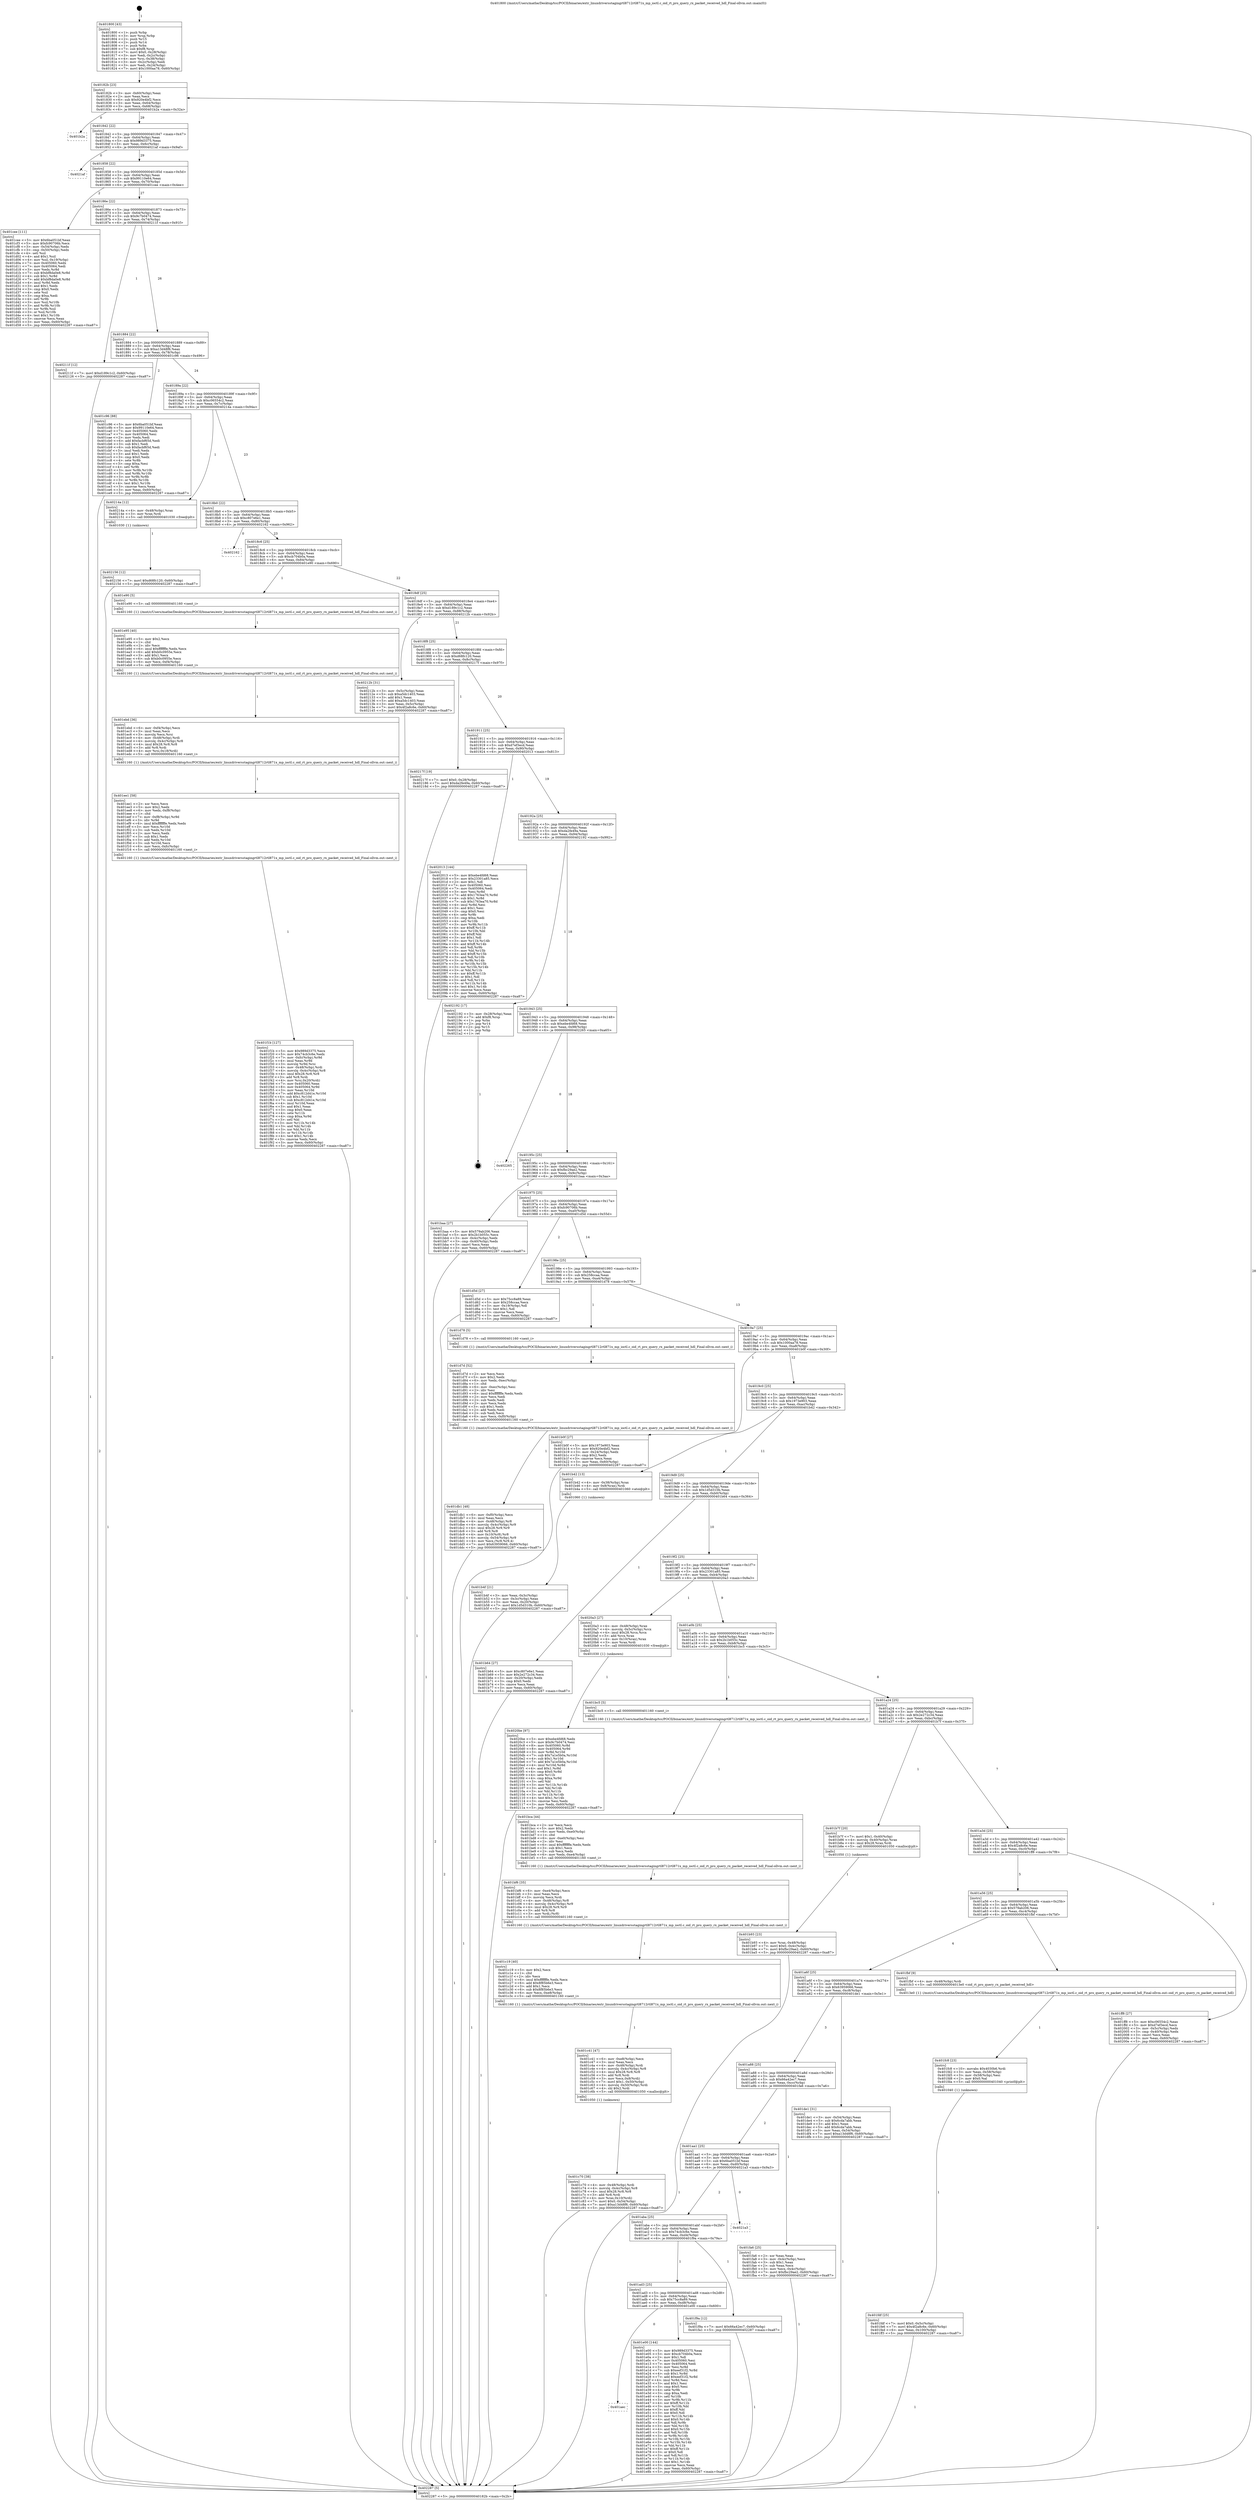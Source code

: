 digraph "0x401800" {
  label = "0x401800 (/mnt/c/Users/mathe/Desktop/tcc/POCII/binaries/extr_linuxdriversstagingrtl8712rtl871x_mp_ioctl.c_oid_rt_pro_query_rx_packet_received_hdl_Final-ollvm.out::main(0))"
  labelloc = "t"
  node[shape=record]

  Entry [label="",width=0.3,height=0.3,shape=circle,fillcolor=black,style=filled]
  "0x40182b" [label="{
     0x40182b [23]\l
     | [instrs]\l
     &nbsp;&nbsp;0x40182b \<+3\>: mov -0x60(%rbp),%eax\l
     &nbsp;&nbsp;0x40182e \<+2\>: mov %eax,%ecx\l
     &nbsp;&nbsp;0x401830 \<+6\>: sub $0x920e4bf2,%ecx\l
     &nbsp;&nbsp;0x401836 \<+3\>: mov %eax,-0x64(%rbp)\l
     &nbsp;&nbsp;0x401839 \<+3\>: mov %ecx,-0x68(%rbp)\l
     &nbsp;&nbsp;0x40183c \<+6\>: je 0000000000401b2a \<main+0x32a\>\l
  }"]
  "0x401b2a" [label="{
     0x401b2a\l
  }", style=dashed]
  "0x401842" [label="{
     0x401842 [22]\l
     | [instrs]\l
     &nbsp;&nbsp;0x401842 \<+5\>: jmp 0000000000401847 \<main+0x47\>\l
     &nbsp;&nbsp;0x401847 \<+3\>: mov -0x64(%rbp),%eax\l
     &nbsp;&nbsp;0x40184a \<+5\>: sub $0x989d3375,%eax\l
     &nbsp;&nbsp;0x40184f \<+3\>: mov %eax,-0x6c(%rbp)\l
     &nbsp;&nbsp;0x401852 \<+6\>: je 00000000004021af \<main+0x9af\>\l
  }"]
  Exit [label="",width=0.3,height=0.3,shape=circle,fillcolor=black,style=filled,peripheries=2]
  "0x4021af" [label="{
     0x4021af\l
  }", style=dashed]
  "0x401858" [label="{
     0x401858 [22]\l
     | [instrs]\l
     &nbsp;&nbsp;0x401858 \<+5\>: jmp 000000000040185d \<main+0x5d\>\l
     &nbsp;&nbsp;0x40185d \<+3\>: mov -0x64(%rbp),%eax\l
     &nbsp;&nbsp;0x401860 \<+5\>: sub $0x99110e64,%eax\l
     &nbsp;&nbsp;0x401865 \<+3\>: mov %eax,-0x70(%rbp)\l
     &nbsp;&nbsp;0x401868 \<+6\>: je 0000000000401cee \<main+0x4ee\>\l
  }"]
  "0x402156" [label="{
     0x402156 [12]\l
     | [instrs]\l
     &nbsp;&nbsp;0x402156 \<+7\>: movl $0xd68fc120,-0x60(%rbp)\l
     &nbsp;&nbsp;0x40215d \<+5\>: jmp 0000000000402287 \<main+0xa87\>\l
  }"]
  "0x401cee" [label="{
     0x401cee [111]\l
     | [instrs]\l
     &nbsp;&nbsp;0x401cee \<+5\>: mov $0x6ba051bf,%eax\l
     &nbsp;&nbsp;0x401cf3 \<+5\>: mov $0xfc90706b,%ecx\l
     &nbsp;&nbsp;0x401cf8 \<+3\>: mov -0x54(%rbp),%edx\l
     &nbsp;&nbsp;0x401cfb \<+3\>: cmp -0x50(%rbp),%edx\l
     &nbsp;&nbsp;0x401cfe \<+4\>: setl %sil\l
     &nbsp;&nbsp;0x401d02 \<+4\>: and $0x1,%sil\l
     &nbsp;&nbsp;0x401d06 \<+4\>: mov %sil,-0x19(%rbp)\l
     &nbsp;&nbsp;0x401d0a \<+7\>: mov 0x405060,%edx\l
     &nbsp;&nbsp;0x401d11 \<+7\>: mov 0x405064,%edi\l
     &nbsp;&nbsp;0x401d18 \<+3\>: mov %edx,%r8d\l
     &nbsp;&nbsp;0x401d1b \<+7\>: sub $0xbf8da0e8,%r8d\l
     &nbsp;&nbsp;0x401d22 \<+4\>: sub $0x1,%r8d\l
     &nbsp;&nbsp;0x401d26 \<+7\>: add $0xbf8da0e8,%r8d\l
     &nbsp;&nbsp;0x401d2d \<+4\>: imul %r8d,%edx\l
     &nbsp;&nbsp;0x401d31 \<+3\>: and $0x1,%edx\l
     &nbsp;&nbsp;0x401d34 \<+3\>: cmp $0x0,%edx\l
     &nbsp;&nbsp;0x401d37 \<+4\>: sete %sil\l
     &nbsp;&nbsp;0x401d3b \<+3\>: cmp $0xa,%edi\l
     &nbsp;&nbsp;0x401d3e \<+4\>: setl %r9b\l
     &nbsp;&nbsp;0x401d42 \<+3\>: mov %sil,%r10b\l
     &nbsp;&nbsp;0x401d45 \<+3\>: and %r9b,%r10b\l
     &nbsp;&nbsp;0x401d48 \<+3\>: xor %r9b,%sil\l
     &nbsp;&nbsp;0x401d4b \<+3\>: or %sil,%r10b\l
     &nbsp;&nbsp;0x401d4e \<+4\>: test $0x1,%r10b\l
     &nbsp;&nbsp;0x401d52 \<+3\>: cmovne %ecx,%eax\l
     &nbsp;&nbsp;0x401d55 \<+3\>: mov %eax,-0x60(%rbp)\l
     &nbsp;&nbsp;0x401d58 \<+5\>: jmp 0000000000402287 \<main+0xa87\>\l
  }"]
  "0x40186e" [label="{
     0x40186e [22]\l
     | [instrs]\l
     &nbsp;&nbsp;0x40186e \<+5\>: jmp 0000000000401873 \<main+0x73\>\l
     &nbsp;&nbsp;0x401873 \<+3\>: mov -0x64(%rbp),%eax\l
     &nbsp;&nbsp;0x401876 \<+5\>: sub $0x9c7b0474,%eax\l
     &nbsp;&nbsp;0x40187b \<+3\>: mov %eax,-0x74(%rbp)\l
     &nbsp;&nbsp;0x40187e \<+6\>: je 000000000040211f \<main+0x91f\>\l
  }"]
  "0x4020be" [label="{
     0x4020be [97]\l
     | [instrs]\l
     &nbsp;&nbsp;0x4020be \<+5\>: mov $0xebe4fd68,%edx\l
     &nbsp;&nbsp;0x4020c3 \<+5\>: mov $0x9c7b0474,%esi\l
     &nbsp;&nbsp;0x4020c8 \<+8\>: mov 0x405060,%r8d\l
     &nbsp;&nbsp;0x4020d0 \<+8\>: mov 0x405064,%r9d\l
     &nbsp;&nbsp;0x4020d8 \<+3\>: mov %r8d,%r10d\l
     &nbsp;&nbsp;0x4020db \<+7\>: sub $0x7a1e5b0a,%r10d\l
     &nbsp;&nbsp;0x4020e2 \<+4\>: sub $0x1,%r10d\l
     &nbsp;&nbsp;0x4020e6 \<+7\>: add $0x7a1e5b0a,%r10d\l
     &nbsp;&nbsp;0x4020ed \<+4\>: imul %r10d,%r8d\l
     &nbsp;&nbsp;0x4020f1 \<+4\>: and $0x1,%r8d\l
     &nbsp;&nbsp;0x4020f5 \<+4\>: cmp $0x0,%r8d\l
     &nbsp;&nbsp;0x4020f9 \<+4\>: sete %r11b\l
     &nbsp;&nbsp;0x4020fd \<+4\>: cmp $0xa,%r9d\l
     &nbsp;&nbsp;0x402101 \<+3\>: setl %bl\l
     &nbsp;&nbsp;0x402104 \<+3\>: mov %r11b,%r14b\l
     &nbsp;&nbsp;0x402107 \<+3\>: and %bl,%r14b\l
     &nbsp;&nbsp;0x40210a \<+3\>: xor %bl,%r11b\l
     &nbsp;&nbsp;0x40210d \<+3\>: or %r11b,%r14b\l
     &nbsp;&nbsp;0x402110 \<+4\>: test $0x1,%r14b\l
     &nbsp;&nbsp;0x402114 \<+3\>: cmovne %esi,%edx\l
     &nbsp;&nbsp;0x402117 \<+3\>: mov %edx,-0x60(%rbp)\l
     &nbsp;&nbsp;0x40211a \<+5\>: jmp 0000000000402287 \<main+0xa87\>\l
  }"]
  "0x40211f" [label="{
     0x40211f [12]\l
     | [instrs]\l
     &nbsp;&nbsp;0x40211f \<+7\>: movl $0xd189c1c2,-0x60(%rbp)\l
     &nbsp;&nbsp;0x402126 \<+5\>: jmp 0000000000402287 \<main+0xa87\>\l
  }"]
  "0x401884" [label="{
     0x401884 [22]\l
     | [instrs]\l
     &nbsp;&nbsp;0x401884 \<+5\>: jmp 0000000000401889 \<main+0x89\>\l
     &nbsp;&nbsp;0x401889 \<+3\>: mov -0x64(%rbp),%eax\l
     &nbsp;&nbsp;0x40188c \<+5\>: sub $0xa13d48f6,%eax\l
     &nbsp;&nbsp;0x401891 \<+3\>: mov %eax,-0x78(%rbp)\l
     &nbsp;&nbsp;0x401894 \<+6\>: je 0000000000401c96 \<main+0x496\>\l
  }"]
  "0x401fdf" [label="{
     0x401fdf [25]\l
     | [instrs]\l
     &nbsp;&nbsp;0x401fdf \<+7\>: movl $0x0,-0x5c(%rbp)\l
     &nbsp;&nbsp;0x401fe6 \<+7\>: movl $0x4f2a8c6e,-0x60(%rbp)\l
     &nbsp;&nbsp;0x401fed \<+6\>: mov %eax,-0x100(%rbp)\l
     &nbsp;&nbsp;0x401ff3 \<+5\>: jmp 0000000000402287 \<main+0xa87\>\l
  }"]
  "0x401c96" [label="{
     0x401c96 [88]\l
     | [instrs]\l
     &nbsp;&nbsp;0x401c96 \<+5\>: mov $0x6ba051bf,%eax\l
     &nbsp;&nbsp;0x401c9b \<+5\>: mov $0x99110e64,%ecx\l
     &nbsp;&nbsp;0x401ca0 \<+7\>: mov 0x405060,%edx\l
     &nbsp;&nbsp;0x401ca7 \<+7\>: mov 0x405064,%esi\l
     &nbsp;&nbsp;0x401cae \<+2\>: mov %edx,%edi\l
     &nbsp;&nbsp;0x401cb0 \<+6\>: add $0xfacbf65d,%edi\l
     &nbsp;&nbsp;0x401cb6 \<+3\>: sub $0x1,%edi\l
     &nbsp;&nbsp;0x401cb9 \<+6\>: sub $0xfacbf65d,%edi\l
     &nbsp;&nbsp;0x401cbf \<+3\>: imul %edi,%edx\l
     &nbsp;&nbsp;0x401cc2 \<+3\>: and $0x1,%edx\l
     &nbsp;&nbsp;0x401cc5 \<+3\>: cmp $0x0,%edx\l
     &nbsp;&nbsp;0x401cc8 \<+4\>: sete %r8b\l
     &nbsp;&nbsp;0x401ccc \<+3\>: cmp $0xa,%esi\l
     &nbsp;&nbsp;0x401ccf \<+4\>: setl %r9b\l
     &nbsp;&nbsp;0x401cd3 \<+3\>: mov %r8b,%r10b\l
     &nbsp;&nbsp;0x401cd6 \<+3\>: and %r9b,%r10b\l
     &nbsp;&nbsp;0x401cd9 \<+3\>: xor %r9b,%r8b\l
     &nbsp;&nbsp;0x401cdc \<+3\>: or %r8b,%r10b\l
     &nbsp;&nbsp;0x401cdf \<+4\>: test $0x1,%r10b\l
     &nbsp;&nbsp;0x401ce3 \<+3\>: cmovne %ecx,%eax\l
     &nbsp;&nbsp;0x401ce6 \<+3\>: mov %eax,-0x60(%rbp)\l
     &nbsp;&nbsp;0x401ce9 \<+5\>: jmp 0000000000402287 \<main+0xa87\>\l
  }"]
  "0x40189a" [label="{
     0x40189a [22]\l
     | [instrs]\l
     &nbsp;&nbsp;0x40189a \<+5\>: jmp 000000000040189f \<main+0x9f\>\l
     &nbsp;&nbsp;0x40189f \<+3\>: mov -0x64(%rbp),%eax\l
     &nbsp;&nbsp;0x4018a2 \<+5\>: sub $0xc06554c2,%eax\l
     &nbsp;&nbsp;0x4018a7 \<+3\>: mov %eax,-0x7c(%rbp)\l
     &nbsp;&nbsp;0x4018aa \<+6\>: je 000000000040214a \<main+0x94a\>\l
  }"]
  "0x401fc8" [label="{
     0x401fc8 [23]\l
     | [instrs]\l
     &nbsp;&nbsp;0x401fc8 \<+10\>: movabs $0x4030b6,%rdi\l
     &nbsp;&nbsp;0x401fd2 \<+3\>: mov %eax,-0x58(%rbp)\l
     &nbsp;&nbsp;0x401fd5 \<+3\>: mov -0x58(%rbp),%esi\l
     &nbsp;&nbsp;0x401fd8 \<+2\>: mov $0x0,%al\l
     &nbsp;&nbsp;0x401fda \<+5\>: call 0000000000401040 \<printf@plt\>\l
     | [calls]\l
     &nbsp;&nbsp;0x401040 \{1\} (unknown)\l
  }"]
  "0x40214a" [label="{
     0x40214a [12]\l
     | [instrs]\l
     &nbsp;&nbsp;0x40214a \<+4\>: mov -0x48(%rbp),%rax\l
     &nbsp;&nbsp;0x40214e \<+3\>: mov %rax,%rdi\l
     &nbsp;&nbsp;0x402151 \<+5\>: call 0000000000401030 \<free@plt\>\l
     | [calls]\l
     &nbsp;&nbsp;0x401030 \{1\} (unknown)\l
  }"]
  "0x4018b0" [label="{
     0x4018b0 [22]\l
     | [instrs]\l
     &nbsp;&nbsp;0x4018b0 \<+5\>: jmp 00000000004018b5 \<main+0xb5\>\l
     &nbsp;&nbsp;0x4018b5 \<+3\>: mov -0x64(%rbp),%eax\l
     &nbsp;&nbsp;0x4018b8 \<+5\>: sub $0xc807e6e1,%eax\l
     &nbsp;&nbsp;0x4018bd \<+3\>: mov %eax,-0x80(%rbp)\l
     &nbsp;&nbsp;0x4018c0 \<+6\>: je 0000000000402162 \<main+0x962\>\l
  }"]
  "0x401f1b" [label="{
     0x401f1b [127]\l
     | [instrs]\l
     &nbsp;&nbsp;0x401f1b \<+5\>: mov $0x989d3375,%ecx\l
     &nbsp;&nbsp;0x401f20 \<+5\>: mov $0x74cb3c6e,%edx\l
     &nbsp;&nbsp;0x401f25 \<+7\>: mov -0xfc(%rbp),%r9d\l
     &nbsp;&nbsp;0x401f2c \<+4\>: imul %eax,%r9d\l
     &nbsp;&nbsp;0x401f30 \<+3\>: movslq %r9d,%rsi\l
     &nbsp;&nbsp;0x401f33 \<+4\>: mov -0x48(%rbp),%rdi\l
     &nbsp;&nbsp;0x401f37 \<+4\>: movslq -0x4c(%rbp),%r8\l
     &nbsp;&nbsp;0x401f3b \<+4\>: imul $0x28,%r8,%r8\l
     &nbsp;&nbsp;0x401f3f \<+3\>: add %r8,%rdi\l
     &nbsp;&nbsp;0x401f42 \<+4\>: mov %rsi,0x20(%rdi)\l
     &nbsp;&nbsp;0x401f46 \<+7\>: mov 0x405060,%eax\l
     &nbsp;&nbsp;0x401f4d \<+8\>: mov 0x405064,%r9d\l
     &nbsp;&nbsp;0x401f55 \<+3\>: mov %eax,%r10d\l
     &nbsp;&nbsp;0x401f58 \<+7\>: add $0xc812d41e,%r10d\l
     &nbsp;&nbsp;0x401f5f \<+4\>: sub $0x1,%r10d\l
     &nbsp;&nbsp;0x401f63 \<+7\>: sub $0xc812d41e,%r10d\l
     &nbsp;&nbsp;0x401f6a \<+4\>: imul %r10d,%eax\l
     &nbsp;&nbsp;0x401f6e \<+3\>: and $0x1,%eax\l
     &nbsp;&nbsp;0x401f71 \<+3\>: cmp $0x0,%eax\l
     &nbsp;&nbsp;0x401f74 \<+4\>: sete %r11b\l
     &nbsp;&nbsp;0x401f78 \<+4\>: cmp $0xa,%r9d\l
     &nbsp;&nbsp;0x401f7c \<+3\>: setl %bl\l
     &nbsp;&nbsp;0x401f7f \<+3\>: mov %r11b,%r14b\l
     &nbsp;&nbsp;0x401f82 \<+3\>: and %bl,%r14b\l
     &nbsp;&nbsp;0x401f85 \<+3\>: xor %bl,%r11b\l
     &nbsp;&nbsp;0x401f88 \<+3\>: or %r11b,%r14b\l
     &nbsp;&nbsp;0x401f8b \<+4\>: test $0x1,%r14b\l
     &nbsp;&nbsp;0x401f8f \<+3\>: cmovne %edx,%ecx\l
     &nbsp;&nbsp;0x401f92 \<+3\>: mov %ecx,-0x60(%rbp)\l
     &nbsp;&nbsp;0x401f95 \<+5\>: jmp 0000000000402287 \<main+0xa87\>\l
  }"]
  "0x402162" [label="{
     0x402162\l
  }", style=dashed]
  "0x4018c6" [label="{
     0x4018c6 [25]\l
     | [instrs]\l
     &nbsp;&nbsp;0x4018c6 \<+5\>: jmp 00000000004018cb \<main+0xcb\>\l
     &nbsp;&nbsp;0x4018cb \<+3\>: mov -0x64(%rbp),%eax\l
     &nbsp;&nbsp;0x4018ce \<+5\>: sub $0xcb704b0a,%eax\l
     &nbsp;&nbsp;0x4018d3 \<+6\>: mov %eax,-0x84(%rbp)\l
     &nbsp;&nbsp;0x4018d9 \<+6\>: je 0000000000401e90 \<main+0x690\>\l
  }"]
  "0x401ee1" [label="{
     0x401ee1 [58]\l
     | [instrs]\l
     &nbsp;&nbsp;0x401ee1 \<+2\>: xor %ecx,%ecx\l
     &nbsp;&nbsp;0x401ee3 \<+5\>: mov $0x2,%edx\l
     &nbsp;&nbsp;0x401ee8 \<+6\>: mov %edx,-0xf8(%rbp)\l
     &nbsp;&nbsp;0x401eee \<+1\>: cltd\l
     &nbsp;&nbsp;0x401eef \<+7\>: mov -0xf8(%rbp),%r9d\l
     &nbsp;&nbsp;0x401ef6 \<+3\>: idiv %r9d\l
     &nbsp;&nbsp;0x401ef9 \<+6\>: imul $0xfffffffe,%edx,%edx\l
     &nbsp;&nbsp;0x401eff \<+3\>: mov %ecx,%r10d\l
     &nbsp;&nbsp;0x401f02 \<+3\>: sub %edx,%r10d\l
     &nbsp;&nbsp;0x401f05 \<+2\>: mov %ecx,%edx\l
     &nbsp;&nbsp;0x401f07 \<+3\>: sub $0x1,%edx\l
     &nbsp;&nbsp;0x401f0a \<+3\>: add %edx,%r10d\l
     &nbsp;&nbsp;0x401f0d \<+3\>: sub %r10d,%ecx\l
     &nbsp;&nbsp;0x401f10 \<+6\>: mov %ecx,-0xfc(%rbp)\l
     &nbsp;&nbsp;0x401f16 \<+5\>: call 0000000000401160 \<next_i\>\l
     | [calls]\l
     &nbsp;&nbsp;0x401160 \{1\} (/mnt/c/Users/mathe/Desktop/tcc/POCII/binaries/extr_linuxdriversstagingrtl8712rtl871x_mp_ioctl.c_oid_rt_pro_query_rx_packet_received_hdl_Final-ollvm.out::next_i)\l
  }"]
  "0x401e90" [label="{
     0x401e90 [5]\l
     | [instrs]\l
     &nbsp;&nbsp;0x401e90 \<+5\>: call 0000000000401160 \<next_i\>\l
     | [calls]\l
     &nbsp;&nbsp;0x401160 \{1\} (/mnt/c/Users/mathe/Desktop/tcc/POCII/binaries/extr_linuxdriversstagingrtl8712rtl871x_mp_ioctl.c_oid_rt_pro_query_rx_packet_received_hdl_Final-ollvm.out::next_i)\l
  }"]
  "0x4018df" [label="{
     0x4018df [25]\l
     | [instrs]\l
     &nbsp;&nbsp;0x4018df \<+5\>: jmp 00000000004018e4 \<main+0xe4\>\l
     &nbsp;&nbsp;0x4018e4 \<+3\>: mov -0x64(%rbp),%eax\l
     &nbsp;&nbsp;0x4018e7 \<+5\>: sub $0xd189c1c2,%eax\l
     &nbsp;&nbsp;0x4018ec \<+6\>: mov %eax,-0x88(%rbp)\l
     &nbsp;&nbsp;0x4018f2 \<+6\>: je 000000000040212b \<main+0x92b\>\l
  }"]
  "0x401ebd" [label="{
     0x401ebd [36]\l
     | [instrs]\l
     &nbsp;&nbsp;0x401ebd \<+6\>: mov -0xf4(%rbp),%ecx\l
     &nbsp;&nbsp;0x401ec3 \<+3\>: imul %eax,%ecx\l
     &nbsp;&nbsp;0x401ec6 \<+3\>: movslq %ecx,%rsi\l
     &nbsp;&nbsp;0x401ec9 \<+4\>: mov -0x48(%rbp),%rdi\l
     &nbsp;&nbsp;0x401ecd \<+4\>: movslq -0x4c(%rbp),%r8\l
     &nbsp;&nbsp;0x401ed1 \<+4\>: imul $0x28,%r8,%r8\l
     &nbsp;&nbsp;0x401ed5 \<+3\>: add %r8,%rdi\l
     &nbsp;&nbsp;0x401ed8 \<+4\>: mov %rsi,0x18(%rdi)\l
     &nbsp;&nbsp;0x401edc \<+5\>: call 0000000000401160 \<next_i\>\l
     | [calls]\l
     &nbsp;&nbsp;0x401160 \{1\} (/mnt/c/Users/mathe/Desktop/tcc/POCII/binaries/extr_linuxdriversstagingrtl8712rtl871x_mp_ioctl.c_oid_rt_pro_query_rx_packet_received_hdl_Final-ollvm.out::next_i)\l
  }"]
  "0x40212b" [label="{
     0x40212b [31]\l
     | [instrs]\l
     &nbsp;&nbsp;0x40212b \<+3\>: mov -0x5c(%rbp),%eax\l
     &nbsp;&nbsp;0x40212e \<+5\>: sub $0xa5dc1403,%eax\l
     &nbsp;&nbsp;0x402133 \<+3\>: add $0x1,%eax\l
     &nbsp;&nbsp;0x402136 \<+5\>: add $0xa5dc1403,%eax\l
     &nbsp;&nbsp;0x40213b \<+3\>: mov %eax,-0x5c(%rbp)\l
     &nbsp;&nbsp;0x40213e \<+7\>: movl $0x4f2a8c6e,-0x60(%rbp)\l
     &nbsp;&nbsp;0x402145 \<+5\>: jmp 0000000000402287 \<main+0xa87\>\l
  }"]
  "0x4018f8" [label="{
     0x4018f8 [25]\l
     | [instrs]\l
     &nbsp;&nbsp;0x4018f8 \<+5\>: jmp 00000000004018fd \<main+0xfd\>\l
     &nbsp;&nbsp;0x4018fd \<+3\>: mov -0x64(%rbp),%eax\l
     &nbsp;&nbsp;0x401900 \<+5\>: sub $0xd68fc120,%eax\l
     &nbsp;&nbsp;0x401905 \<+6\>: mov %eax,-0x8c(%rbp)\l
     &nbsp;&nbsp;0x40190b \<+6\>: je 000000000040217f \<main+0x97f\>\l
  }"]
  "0x401e95" [label="{
     0x401e95 [40]\l
     | [instrs]\l
     &nbsp;&nbsp;0x401e95 \<+5\>: mov $0x2,%ecx\l
     &nbsp;&nbsp;0x401e9a \<+1\>: cltd\l
     &nbsp;&nbsp;0x401e9b \<+2\>: idiv %ecx\l
     &nbsp;&nbsp;0x401e9d \<+6\>: imul $0xfffffffe,%edx,%ecx\l
     &nbsp;&nbsp;0x401ea3 \<+6\>: add $0xb0c0955e,%ecx\l
     &nbsp;&nbsp;0x401ea9 \<+3\>: add $0x1,%ecx\l
     &nbsp;&nbsp;0x401eac \<+6\>: sub $0xb0c0955e,%ecx\l
     &nbsp;&nbsp;0x401eb2 \<+6\>: mov %ecx,-0xf4(%rbp)\l
     &nbsp;&nbsp;0x401eb8 \<+5\>: call 0000000000401160 \<next_i\>\l
     | [calls]\l
     &nbsp;&nbsp;0x401160 \{1\} (/mnt/c/Users/mathe/Desktop/tcc/POCII/binaries/extr_linuxdriversstagingrtl8712rtl871x_mp_ioctl.c_oid_rt_pro_query_rx_packet_received_hdl_Final-ollvm.out::next_i)\l
  }"]
  "0x40217f" [label="{
     0x40217f [19]\l
     | [instrs]\l
     &nbsp;&nbsp;0x40217f \<+7\>: movl $0x0,-0x28(%rbp)\l
     &nbsp;&nbsp;0x402186 \<+7\>: movl $0xda2fe49a,-0x60(%rbp)\l
     &nbsp;&nbsp;0x40218d \<+5\>: jmp 0000000000402287 \<main+0xa87\>\l
  }"]
  "0x401911" [label="{
     0x401911 [25]\l
     | [instrs]\l
     &nbsp;&nbsp;0x401911 \<+5\>: jmp 0000000000401916 \<main+0x116\>\l
     &nbsp;&nbsp;0x401916 \<+3\>: mov -0x64(%rbp),%eax\l
     &nbsp;&nbsp;0x401919 \<+5\>: sub $0xd7ef3ecd,%eax\l
     &nbsp;&nbsp;0x40191e \<+6\>: mov %eax,-0x90(%rbp)\l
     &nbsp;&nbsp;0x401924 \<+6\>: je 0000000000402013 \<main+0x813\>\l
  }"]
  "0x401aec" [label="{
     0x401aec\l
  }", style=dashed]
  "0x402013" [label="{
     0x402013 [144]\l
     | [instrs]\l
     &nbsp;&nbsp;0x402013 \<+5\>: mov $0xebe4fd68,%eax\l
     &nbsp;&nbsp;0x402018 \<+5\>: mov $0x23301a85,%ecx\l
     &nbsp;&nbsp;0x40201d \<+2\>: mov $0x1,%dl\l
     &nbsp;&nbsp;0x40201f \<+7\>: mov 0x405060,%esi\l
     &nbsp;&nbsp;0x402026 \<+7\>: mov 0x405064,%edi\l
     &nbsp;&nbsp;0x40202d \<+3\>: mov %esi,%r8d\l
     &nbsp;&nbsp;0x402030 \<+7\>: add $0x1763ea70,%r8d\l
     &nbsp;&nbsp;0x402037 \<+4\>: sub $0x1,%r8d\l
     &nbsp;&nbsp;0x40203b \<+7\>: sub $0x1763ea70,%r8d\l
     &nbsp;&nbsp;0x402042 \<+4\>: imul %r8d,%esi\l
     &nbsp;&nbsp;0x402046 \<+3\>: and $0x1,%esi\l
     &nbsp;&nbsp;0x402049 \<+3\>: cmp $0x0,%esi\l
     &nbsp;&nbsp;0x40204c \<+4\>: sete %r9b\l
     &nbsp;&nbsp;0x402050 \<+3\>: cmp $0xa,%edi\l
     &nbsp;&nbsp;0x402053 \<+4\>: setl %r10b\l
     &nbsp;&nbsp;0x402057 \<+3\>: mov %r9b,%r11b\l
     &nbsp;&nbsp;0x40205a \<+4\>: xor $0xff,%r11b\l
     &nbsp;&nbsp;0x40205e \<+3\>: mov %r10b,%bl\l
     &nbsp;&nbsp;0x402061 \<+3\>: xor $0xff,%bl\l
     &nbsp;&nbsp;0x402064 \<+3\>: xor $0x1,%dl\l
     &nbsp;&nbsp;0x402067 \<+3\>: mov %r11b,%r14b\l
     &nbsp;&nbsp;0x40206a \<+4\>: and $0xff,%r14b\l
     &nbsp;&nbsp;0x40206e \<+3\>: and %dl,%r9b\l
     &nbsp;&nbsp;0x402071 \<+3\>: mov %bl,%r15b\l
     &nbsp;&nbsp;0x402074 \<+4\>: and $0xff,%r15b\l
     &nbsp;&nbsp;0x402078 \<+3\>: and %dl,%r10b\l
     &nbsp;&nbsp;0x40207b \<+3\>: or %r9b,%r14b\l
     &nbsp;&nbsp;0x40207e \<+3\>: or %r10b,%r15b\l
     &nbsp;&nbsp;0x402081 \<+3\>: xor %r15b,%r14b\l
     &nbsp;&nbsp;0x402084 \<+3\>: or %bl,%r11b\l
     &nbsp;&nbsp;0x402087 \<+4\>: xor $0xff,%r11b\l
     &nbsp;&nbsp;0x40208b \<+3\>: or $0x1,%dl\l
     &nbsp;&nbsp;0x40208e \<+3\>: and %dl,%r11b\l
     &nbsp;&nbsp;0x402091 \<+3\>: or %r11b,%r14b\l
     &nbsp;&nbsp;0x402094 \<+4\>: test $0x1,%r14b\l
     &nbsp;&nbsp;0x402098 \<+3\>: cmovne %ecx,%eax\l
     &nbsp;&nbsp;0x40209b \<+3\>: mov %eax,-0x60(%rbp)\l
     &nbsp;&nbsp;0x40209e \<+5\>: jmp 0000000000402287 \<main+0xa87\>\l
  }"]
  "0x40192a" [label="{
     0x40192a [25]\l
     | [instrs]\l
     &nbsp;&nbsp;0x40192a \<+5\>: jmp 000000000040192f \<main+0x12f\>\l
     &nbsp;&nbsp;0x40192f \<+3\>: mov -0x64(%rbp),%eax\l
     &nbsp;&nbsp;0x401932 \<+5\>: sub $0xda2fe49a,%eax\l
     &nbsp;&nbsp;0x401937 \<+6\>: mov %eax,-0x94(%rbp)\l
     &nbsp;&nbsp;0x40193d \<+6\>: je 0000000000402192 \<main+0x992\>\l
  }"]
  "0x401e00" [label="{
     0x401e00 [144]\l
     | [instrs]\l
     &nbsp;&nbsp;0x401e00 \<+5\>: mov $0x989d3375,%eax\l
     &nbsp;&nbsp;0x401e05 \<+5\>: mov $0xcb704b0a,%ecx\l
     &nbsp;&nbsp;0x401e0a \<+2\>: mov $0x1,%dl\l
     &nbsp;&nbsp;0x401e0c \<+7\>: mov 0x405060,%esi\l
     &nbsp;&nbsp;0x401e13 \<+7\>: mov 0x405064,%edi\l
     &nbsp;&nbsp;0x401e1a \<+3\>: mov %esi,%r8d\l
     &nbsp;&nbsp;0x401e1d \<+7\>: sub $0xeef31f2,%r8d\l
     &nbsp;&nbsp;0x401e24 \<+4\>: sub $0x1,%r8d\l
     &nbsp;&nbsp;0x401e28 \<+7\>: add $0xeef31f2,%r8d\l
     &nbsp;&nbsp;0x401e2f \<+4\>: imul %r8d,%esi\l
     &nbsp;&nbsp;0x401e33 \<+3\>: and $0x1,%esi\l
     &nbsp;&nbsp;0x401e36 \<+3\>: cmp $0x0,%esi\l
     &nbsp;&nbsp;0x401e39 \<+4\>: sete %r9b\l
     &nbsp;&nbsp;0x401e3d \<+3\>: cmp $0xa,%edi\l
     &nbsp;&nbsp;0x401e40 \<+4\>: setl %r10b\l
     &nbsp;&nbsp;0x401e44 \<+3\>: mov %r9b,%r11b\l
     &nbsp;&nbsp;0x401e47 \<+4\>: xor $0xff,%r11b\l
     &nbsp;&nbsp;0x401e4b \<+3\>: mov %r10b,%bl\l
     &nbsp;&nbsp;0x401e4e \<+3\>: xor $0xff,%bl\l
     &nbsp;&nbsp;0x401e51 \<+3\>: xor $0x0,%dl\l
     &nbsp;&nbsp;0x401e54 \<+3\>: mov %r11b,%r14b\l
     &nbsp;&nbsp;0x401e57 \<+4\>: and $0x0,%r14b\l
     &nbsp;&nbsp;0x401e5b \<+3\>: and %dl,%r9b\l
     &nbsp;&nbsp;0x401e5e \<+3\>: mov %bl,%r15b\l
     &nbsp;&nbsp;0x401e61 \<+4\>: and $0x0,%r15b\l
     &nbsp;&nbsp;0x401e65 \<+3\>: and %dl,%r10b\l
     &nbsp;&nbsp;0x401e68 \<+3\>: or %r9b,%r14b\l
     &nbsp;&nbsp;0x401e6b \<+3\>: or %r10b,%r15b\l
     &nbsp;&nbsp;0x401e6e \<+3\>: xor %r15b,%r14b\l
     &nbsp;&nbsp;0x401e71 \<+3\>: or %bl,%r11b\l
     &nbsp;&nbsp;0x401e74 \<+4\>: xor $0xff,%r11b\l
     &nbsp;&nbsp;0x401e78 \<+3\>: or $0x0,%dl\l
     &nbsp;&nbsp;0x401e7b \<+3\>: and %dl,%r11b\l
     &nbsp;&nbsp;0x401e7e \<+3\>: or %r11b,%r14b\l
     &nbsp;&nbsp;0x401e81 \<+4\>: test $0x1,%r14b\l
     &nbsp;&nbsp;0x401e85 \<+3\>: cmovne %ecx,%eax\l
     &nbsp;&nbsp;0x401e88 \<+3\>: mov %eax,-0x60(%rbp)\l
     &nbsp;&nbsp;0x401e8b \<+5\>: jmp 0000000000402287 \<main+0xa87\>\l
  }"]
  "0x402192" [label="{
     0x402192 [17]\l
     | [instrs]\l
     &nbsp;&nbsp;0x402192 \<+3\>: mov -0x28(%rbp),%eax\l
     &nbsp;&nbsp;0x402195 \<+7\>: add $0xf8,%rsp\l
     &nbsp;&nbsp;0x40219c \<+1\>: pop %rbx\l
     &nbsp;&nbsp;0x40219d \<+2\>: pop %r14\l
     &nbsp;&nbsp;0x40219f \<+2\>: pop %r15\l
     &nbsp;&nbsp;0x4021a1 \<+1\>: pop %rbp\l
     &nbsp;&nbsp;0x4021a2 \<+1\>: ret\l
  }"]
  "0x401943" [label="{
     0x401943 [25]\l
     | [instrs]\l
     &nbsp;&nbsp;0x401943 \<+5\>: jmp 0000000000401948 \<main+0x148\>\l
     &nbsp;&nbsp;0x401948 \<+3\>: mov -0x64(%rbp),%eax\l
     &nbsp;&nbsp;0x40194b \<+5\>: sub $0xebe4fd68,%eax\l
     &nbsp;&nbsp;0x401950 \<+6\>: mov %eax,-0x98(%rbp)\l
     &nbsp;&nbsp;0x401956 \<+6\>: je 0000000000402265 \<main+0xa65\>\l
  }"]
  "0x401ad3" [label="{
     0x401ad3 [25]\l
     | [instrs]\l
     &nbsp;&nbsp;0x401ad3 \<+5\>: jmp 0000000000401ad8 \<main+0x2d8\>\l
     &nbsp;&nbsp;0x401ad8 \<+3\>: mov -0x64(%rbp),%eax\l
     &nbsp;&nbsp;0x401adb \<+5\>: sub $0x75cc8a89,%eax\l
     &nbsp;&nbsp;0x401ae0 \<+6\>: mov %eax,-0xd8(%rbp)\l
     &nbsp;&nbsp;0x401ae6 \<+6\>: je 0000000000401e00 \<main+0x600\>\l
  }"]
  "0x402265" [label="{
     0x402265\l
  }", style=dashed]
  "0x40195c" [label="{
     0x40195c [25]\l
     | [instrs]\l
     &nbsp;&nbsp;0x40195c \<+5\>: jmp 0000000000401961 \<main+0x161\>\l
     &nbsp;&nbsp;0x401961 \<+3\>: mov -0x64(%rbp),%eax\l
     &nbsp;&nbsp;0x401964 \<+5\>: sub $0xfbc29ae2,%eax\l
     &nbsp;&nbsp;0x401969 \<+6\>: mov %eax,-0x9c(%rbp)\l
     &nbsp;&nbsp;0x40196f \<+6\>: je 0000000000401baa \<main+0x3aa\>\l
  }"]
  "0x401f9a" [label="{
     0x401f9a [12]\l
     | [instrs]\l
     &nbsp;&nbsp;0x401f9a \<+7\>: movl $0x66a42ec7,-0x60(%rbp)\l
     &nbsp;&nbsp;0x401fa1 \<+5\>: jmp 0000000000402287 \<main+0xa87\>\l
  }"]
  "0x401baa" [label="{
     0x401baa [27]\l
     | [instrs]\l
     &nbsp;&nbsp;0x401baa \<+5\>: mov $0x579ab206,%eax\l
     &nbsp;&nbsp;0x401baf \<+5\>: mov $0x2b1b055c,%ecx\l
     &nbsp;&nbsp;0x401bb4 \<+3\>: mov -0x4c(%rbp),%edx\l
     &nbsp;&nbsp;0x401bb7 \<+3\>: cmp -0x40(%rbp),%edx\l
     &nbsp;&nbsp;0x401bba \<+3\>: cmovl %ecx,%eax\l
     &nbsp;&nbsp;0x401bbd \<+3\>: mov %eax,-0x60(%rbp)\l
     &nbsp;&nbsp;0x401bc0 \<+5\>: jmp 0000000000402287 \<main+0xa87\>\l
  }"]
  "0x401975" [label="{
     0x401975 [25]\l
     | [instrs]\l
     &nbsp;&nbsp;0x401975 \<+5\>: jmp 000000000040197a \<main+0x17a\>\l
     &nbsp;&nbsp;0x40197a \<+3\>: mov -0x64(%rbp),%eax\l
     &nbsp;&nbsp;0x40197d \<+5\>: sub $0xfc90706b,%eax\l
     &nbsp;&nbsp;0x401982 \<+6\>: mov %eax,-0xa0(%rbp)\l
     &nbsp;&nbsp;0x401988 \<+6\>: je 0000000000401d5d \<main+0x55d\>\l
  }"]
  "0x401aba" [label="{
     0x401aba [25]\l
     | [instrs]\l
     &nbsp;&nbsp;0x401aba \<+5\>: jmp 0000000000401abf \<main+0x2bf\>\l
     &nbsp;&nbsp;0x401abf \<+3\>: mov -0x64(%rbp),%eax\l
     &nbsp;&nbsp;0x401ac2 \<+5\>: sub $0x74cb3c6e,%eax\l
     &nbsp;&nbsp;0x401ac7 \<+6\>: mov %eax,-0xd4(%rbp)\l
     &nbsp;&nbsp;0x401acd \<+6\>: je 0000000000401f9a \<main+0x79a\>\l
  }"]
  "0x401d5d" [label="{
     0x401d5d [27]\l
     | [instrs]\l
     &nbsp;&nbsp;0x401d5d \<+5\>: mov $0x75cc8a89,%eax\l
     &nbsp;&nbsp;0x401d62 \<+5\>: mov $0x258ccaa,%ecx\l
     &nbsp;&nbsp;0x401d67 \<+3\>: mov -0x19(%rbp),%dl\l
     &nbsp;&nbsp;0x401d6a \<+3\>: test $0x1,%dl\l
     &nbsp;&nbsp;0x401d6d \<+3\>: cmovne %ecx,%eax\l
     &nbsp;&nbsp;0x401d70 \<+3\>: mov %eax,-0x60(%rbp)\l
     &nbsp;&nbsp;0x401d73 \<+5\>: jmp 0000000000402287 \<main+0xa87\>\l
  }"]
  "0x40198e" [label="{
     0x40198e [25]\l
     | [instrs]\l
     &nbsp;&nbsp;0x40198e \<+5\>: jmp 0000000000401993 \<main+0x193\>\l
     &nbsp;&nbsp;0x401993 \<+3\>: mov -0x64(%rbp),%eax\l
     &nbsp;&nbsp;0x401996 \<+5\>: sub $0x258ccaa,%eax\l
     &nbsp;&nbsp;0x40199b \<+6\>: mov %eax,-0xa4(%rbp)\l
     &nbsp;&nbsp;0x4019a1 \<+6\>: je 0000000000401d78 \<main+0x578\>\l
  }"]
  "0x4021a3" [label="{
     0x4021a3\l
  }", style=dashed]
  "0x401d78" [label="{
     0x401d78 [5]\l
     | [instrs]\l
     &nbsp;&nbsp;0x401d78 \<+5\>: call 0000000000401160 \<next_i\>\l
     | [calls]\l
     &nbsp;&nbsp;0x401160 \{1\} (/mnt/c/Users/mathe/Desktop/tcc/POCII/binaries/extr_linuxdriversstagingrtl8712rtl871x_mp_ioctl.c_oid_rt_pro_query_rx_packet_received_hdl_Final-ollvm.out::next_i)\l
  }"]
  "0x4019a7" [label="{
     0x4019a7 [25]\l
     | [instrs]\l
     &nbsp;&nbsp;0x4019a7 \<+5\>: jmp 00000000004019ac \<main+0x1ac\>\l
     &nbsp;&nbsp;0x4019ac \<+3\>: mov -0x64(%rbp),%eax\l
     &nbsp;&nbsp;0x4019af \<+5\>: sub $0x1000aa78,%eax\l
     &nbsp;&nbsp;0x4019b4 \<+6\>: mov %eax,-0xa8(%rbp)\l
     &nbsp;&nbsp;0x4019ba \<+6\>: je 0000000000401b0f \<main+0x30f\>\l
  }"]
  "0x401aa1" [label="{
     0x401aa1 [25]\l
     | [instrs]\l
     &nbsp;&nbsp;0x401aa1 \<+5\>: jmp 0000000000401aa6 \<main+0x2a6\>\l
     &nbsp;&nbsp;0x401aa6 \<+3\>: mov -0x64(%rbp),%eax\l
     &nbsp;&nbsp;0x401aa9 \<+5\>: sub $0x6ba051bf,%eax\l
     &nbsp;&nbsp;0x401aae \<+6\>: mov %eax,-0xd0(%rbp)\l
     &nbsp;&nbsp;0x401ab4 \<+6\>: je 00000000004021a3 \<main+0x9a3\>\l
  }"]
  "0x401b0f" [label="{
     0x401b0f [27]\l
     | [instrs]\l
     &nbsp;&nbsp;0x401b0f \<+5\>: mov $0x1973e903,%eax\l
     &nbsp;&nbsp;0x401b14 \<+5\>: mov $0x920e4bf2,%ecx\l
     &nbsp;&nbsp;0x401b19 \<+3\>: mov -0x24(%rbp),%edx\l
     &nbsp;&nbsp;0x401b1c \<+3\>: cmp $0x2,%edx\l
     &nbsp;&nbsp;0x401b1f \<+3\>: cmovne %ecx,%eax\l
     &nbsp;&nbsp;0x401b22 \<+3\>: mov %eax,-0x60(%rbp)\l
     &nbsp;&nbsp;0x401b25 \<+5\>: jmp 0000000000402287 \<main+0xa87\>\l
  }"]
  "0x4019c0" [label="{
     0x4019c0 [25]\l
     | [instrs]\l
     &nbsp;&nbsp;0x4019c0 \<+5\>: jmp 00000000004019c5 \<main+0x1c5\>\l
     &nbsp;&nbsp;0x4019c5 \<+3\>: mov -0x64(%rbp),%eax\l
     &nbsp;&nbsp;0x4019c8 \<+5\>: sub $0x1973e903,%eax\l
     &nbsp;&nbsp;0x4019cd \<+6\>: mov %eax,-0xac(%rbp)\l
     &nbsp;&nbsp;0x4019d3 \<+6\>: je 0000000000401b42 \<main+0x342\>\l
  }"]
  "0x402287" [label="{
     0x402287 [5]\l
     | [instrs]\l
     &nbsp;&nbsp;0x402287 \<+5\>: jmp 000000000040182b \<main+0x2b\>\l
  }"]
  "0x401800" [label="{
     0x401800 [43]\l
     | [instrs]\l
     &nbsp;&nbsp;0x401800 \<+1\>: push %rbp\l
     &nbsp;&nbsp;0x401801 \<+3\>: mov %rsp,%rbp\l
     &nbsp;&nbsp;0x401804 \<+2\>: push %r15\l
     &nbsp;&nbsp;0x401806 \<+2\>: push %r14\l
     &nbsp;&nbsp;0x401808 \<+1\>: push %rbx\l
     &nbsp;&nbsp;0x401809 \<+7\>: sub $0xf8,%rsp\l
     &nbsp;&nbsp;0x401810 \<+7\>: movl $0x0,-0x28(%rbp)\l
     &nbsp;&nbsp;0x401817 \<+3\>: mov %edi,-0x2c(%rbp)\l
     &nbsp;&nbsp;0x40181a \<+4\>: mov %rsi,-0x38(%rbp)\l
     &nbsp;&nbsp;0x40181e \<+3\>: mov -0x2c(%rbp),%edi\l
     &nbsp;&nbsp;0x401821 \<+3\>: mov %edi,-0x24(%rbp)\l
     &nbsp;&nbsp;0x401824 \<+7\>: movl $0x1000aa78,-0x60(%rbp)\l
  }"]
  "0x401fa6" [label="{
     0x401fa6 [25]\l
     | [instrs]\l
     &nbsp;&nbsp;0x401fa6 \<+2\>: xor %eax,%eax\l
     &nbsp;&nbsp;0x401fa8 \<+3\>: mov -0x4c(%rbp),%ecx\l
     &nbsp;&nbsp;0x401fab \<+3\>: sub $0x1,%eax\l
     &nbsp;&nbsp;0x401fae \<+2\>: sub %eax,%ecx\l
     &nbsp;&nbsp;0x401fb0 \<+3\>: mov %ecx,-0x4c(%rbp)\l
     &nbsp;&nbsp;0x401fb3 \<+7\>: movl $0xfbc29ae2,-0x60(%rbp)\l
     &nbsp;&nbsp;0x401fba \<+5\>: jmp 0000000000402287 \<main+0xa87\>\l
  }"]
  "0x401b42" [label="{
     0x401b42 [13]\l
     | [instrs]\l
     &nbsp;&nbsp;0x401b42 \<+4\>: mov -0x38(%rbp),%rax\l
     &nbsp;&nbsp;0x401b46 \<+4\>: mov 0x8(%rax),%rdi\l
     &nbsp;&nbsp;0x401b4a \<+5\>: call 0000000000401060 \<atoi@plt\>\l
     | [calls]\l
     &nbsp;&nbsp;0x401060 \{1\} (unknown)\l
  }"]
  "0x4019d9" [label="{
     0x4019d9 [25]\l
     | [instrs]\l
     &nbsp;&nbsp;0x4019d9 \<+5\>: jmp 00000000004019de \<main+0x1de\>\l
     &nbsp;&nbsp;0x4019de \<+3\>: mov -0x64(%rbp),%eax\l
     &nbsp;&nbsp;0x4019e1 \<+5\>: sub $0x1d5d310b,%eax\l
     &nbsp;&nbsp;0x4019e6 \<+6\>: mov %eax,-0xb0(%rbp)\l
     &nbsp;&nbsp;0x4019ec \<+6\>: je 0000000000401b64 \<main+0x364\>\l
  }"]
  "0x401b4f" [label="{
     0x401b4f [21]\l
     | [instrs]\l
     &nbsp;&nbsp;0x401b4f \<+3\>: mov %eax,-0x3c(%rbp)\l
     &nbsp;&nbsp;0x401b52 \<+3\>: mov -0x3c(%rbp),%eax\l
     &nbsp;&nbsp;0x401b55 \<+3\>: mov %eax,-0x20(%rbp)\l
     &nbsp;&nbsp;0x401b58 \<+7\>: movl $0x1d5d310b,-0x60(%rbp)\l
     &nbsp;&nbsp;0x401b5f \<+5\>: jmp 0000000000402287 \<main+0xa87\>\l
  }"]
  "0x401a88" [label="{
     0x401a88 [25]\l
     | [instrs]\l
     &nbsp;&nbsp;0x401a88 \<+5\>: jmp 0000000000401a8d \<main+0x28d\>\l
     &nbsp;&nbsp;0x401a8d \<+3\>: mov -0x64(%rbp),%eax\l
     &nbsp;&nbsp;0x401a90 \<+5\>: sub $0x66a42ec7,%eax\l
     &nbsp;&nbsp;0x401a95 \<+6\>: mov %eax,-0xcc(%rbp)\l
     &nbsp;&nbsp;0x401a9b \<+6\>: je 0000000000401fa6 \<main+0x7a6\>\l
  }"]
  "0x401b64" [label="{
     0x401b64 [27]\l
     | [instrs]\l
     &nbsp;&nbsp;0x401b64 \<+5\>: mov $0xc807e6e1,%eax\l
     &nbsp;&nbsp;0x401b69 \<+5\>: mov $0x2e272c34,%ecx\l
     &nbsp;&nbsp;0x401b6e \<+3\>: mov -0x20(%rbp),%edx\l
     &nbsp;&nbsp;0x401b71 \<+3\>: cmp $0x0,%edx\l
     &nbsp;&nbsp;0x401b74 \<+3\>: cmove %ecx,%eax\l
     &nbsp;&nbsp;0x401b77 \<+3\>: mov %eax,-0x60(%rbp)\l
     &nbsp;&nbsp;0x401b7a \<+5\>: jmp 0000000000402287 \<main+0xa87\>\l
  }"]
  "0x4019f2" [label="{
     0x4019f2 [25]\l
     | [instrs]\l
     &nbsp;&nbsp;0x4019f2 \<+5\>: jmp 00000000004019f7 \<main+0x1f7\>\l
     &nbsp;&nbsp;0x4019f7 \<+3\>: mov -0x64(%rbp),%eax\l
     &nbsp;&nbsp;0x4019fa \<+5\>: sub $0x23301a85,%eax\l
     &nbsp;&nbsp;0x4019ff \<+6\>: mov %eax,-0xb4(%rbp)\l
     &nbsp;&nbsp;0x401a05 \<+6\>: je 00000000004020a3 \<main+0x8a3\>\l
  }"]
  "0x401de1" [label="{
     0x401de1 [31]\l
     | [instrs]\l
     &nbsp;&nbsp;0x401de1 \<+3\>: mov -0x54(%rbp),%eax\l
     &nbsp;&nbsp;0x401de4 \<+5\>: sub $0x6cda7abb,%eax\l
     &nbsp;&nbsp;0x401de9 \<+3\>: add $0x1,%eax\l
     &nbsp;&nbsp;0x401dec \<+5\>: add $0x6cda7abb,%eax\l
     &nbsp;&nbsp;0x401df1 \<+3\>: mov %eax,-0x54(%rbp)\l
     &nbsp;&nbsp;0x401df4 \<+7\>: movl $0xa13d48f6,-0x60(%rbp)\l
     &nbsp;&nbsp;0x401dfb \<+5\>: jmp 0000000000402287 \<main+0xa87\>\l
  }"]
  "0x4020a3" [label="{
     0x4020a3 [27]\l
     | [instrs]\l
     &nbsp;&nbsp;0x4020a3 \<+4\>: mov -0x48(%rbp),%rax\l
     &nbsp;&nbsp;0x4020a7 \<+4\>: movslq -0x5c(%rbp),%rcx\l
     &nbsp;&nbsp;0x4020ab \<+4\>: imul $0x28,%rcx,%rcx\l
     &nbsp;&nbsp;0x4020af \<+3\>: add %rcx,%rax\l
     &nbsp;&nbsp;0x4020b2 \<+4\>: mov 0x10(%rax),%rax\l
     &nbsp;&nbsp;0x4020b6 \<+3\>: mov %rax,%rdi\l
     &nbsp;&nbsp;0x4020b9 \<+5\>: call 0000000000401030 \<free@plt\>\l
     | [calls]\l
     &nbsp;&nbsp;0x401030 \{1\} (unknown)\l
  }"]
  "0x401a0b" [label="{
     0x401a0b [25]\l
     | [instrs]\l
     &nbsp;&nbsp;0x401a0b \<+5\>: jmp 0000000000401a10 \<main+0x210\>\l
     &nbsp;&nbsp;0x401a10 \<+3\>: mov -0x64(%rbp),%eax\l
     &nbsp;&nbsp;0x401a13 \<+5\>: sub $0x2b1b055c,%eax\l
     &nbsp;&nbsp;0x401a18 \<+6\>: mov %eax,-0xb8(%rbp)\l
     &nbsp;&nbsp;0x401a1e \<+6\>: je 0000000000401bc5 \<main+0x3c5\>\l
  }"]
  "0x401a6f" [label="{
     0x401a6f [25]\l
     | [instrs]\l
     &nbsp;&nbsp;0x401a6f \<+5\>: jmp 0000000000401a74 \<main+0x274\>\l
     &nbsp;&nbsp;0x401a74 \<+3\>: mov -0x64(%rbp),%eax\l
     &nbsp;&nbsp;0x401a77 \<+5\>: sub $0x63959066,%eax\l
     &nbsp;&nbsp;0x401a7c \<+6\>: mov %eax,-0xc8(%rbp)\l
     &nbsp;&nbsp;0x401a82 \<+6\>: je 0000000000401de1 \<main+0x5e1\>\l
  }"]
  "0x401bc5" [label="{
     0x401bc5 [5]\l
     | [instrs]\l
     &nbsp;&nbsp;0x401bc5 \<+5\>: call 0000000000401160 \<next_i\>\l
     | [calls]\l
     &nbsp;&nbsp;0x401160 \{1\} (/mnt/c/Users/mathe/Desktop/tcc/POCII/binaries/extr_linuxdriversstagingrtl8712rtl871x_mp_ioctl.c_oid_rt_pro_query_rx_packet_received_hdl_Final-ollvm.out::next_i)\l
  }"]
  "0x401a24" [label="{
     0x401a24 [25]\l
     | [instrs]\l
     &nbsp;&nbsp;0x401a24 \<+5\>: jmp 0000000000401a29 \<main+0x229\>\l
     &nbsp;&nbsp;0x401a29 \<+3\>: mov -0x64(%rbp),%eax\l
     &nbsp;&nbsp;0x401a2c \<+5\>: sub $0x2e272c34,%eax\l
     &nbsp;&nbsp;0x401a31 \<+6\>: mov %eax,-0xbc(%rbp)\l
     &nbsp;&nbsp;0x401a37 \<+6\>: je 0000000000401b7f \<main+0x37f\>\l
  }"]
  "0x401fbf" [label="{
     0x401fbf [9]\l
     | [instrs]\l
     &nbsp;&nbsp;0x401fbf \<+4\>: mov -0x48(%rbp),%rdi\l
     &nbsp;&nbsp;0x401fc3 \<+5\>: call 00000000004013e0 \<oid_rt_pro_query_rx_packet_received_hdl\>\l
     | [calls]\l
     &nbsp;&nbsp;0x4013e0 \{1\} (/mnt/c/Users/mathe/Desktop/tcc/POCII/binaries/extr_linuxdriversstagingrtl8712rtl871x_mp_ioctl.c_oid_rt_pro_query_rx_packet_received_hdl_Final-ollvm.out::oid_rt_pro_query_rx_packet_received_hdl)\l
  }"]
  "0x401b7f" [label="{
     0x401b7f [20]\l
     | [instrs]\l
     &nbsp;&nbsp;0x401b7f \<+7\>: movl $0x1,-0x40(%rbp)\l
     &nbsp;&nbsp;0x401b86 \<+4\>: movslq -0x40(%rbp),%rax\l
     &nbsp;&nbsp;0x401b8a \<+4\>: imul $0x28,%rax,%rdi\l
     &nbsp;&nbsp;0x401b8e \<+5\>: call 0000000000401050 \<malloc@plt\>\l
     | [calls]\l
     &nbsp;&nbsp;0x401050 \{1\} (unknown)\l
  }"]
  "0x401a3d" [label="{
     0x401a3d [25]\l
     | [instrs]\l
     &nbsp;&nbsp;0x401a3d \<+5\>: jmp 0000000000401a42 \<main+0x242\>\l
     &nbsp;&nbsp;0x401a42 \<+3\>: mov -0x64(%rbp),%eax\l
     &nbsp;&nbsp;0x401a45 \<+5\>: sub $0x4f2a8c6e,%eax\l
     &nbsp;&nbsp;0x401a4a \<+6\>: mov %eax,-0xc0(%rbp)\l
     &nbsp;&nbsp;0x401a50 \<+6\>: je 0000000000401ff8 \<main+0x7f8\>\l
  }"]
  "0x401b93" [label="{
     0x401b93 [23]\l
     | [instrs]\l
     &nbsp;&nbsp;0x401b93 \<+4\>: mov %rax,-0x48(%rbp)\l
     &nbsp;&nbsp;0x401b97 \<+7\>: movl $0x0,-0x4c(%rbp)\l
     &nbsp;&nbsp;0x401b9e \<+7\>: movl $0xfbc29ae2,-0x60(%rbp)\l
     &nbsp;&nbsp;0x401ba5 \<+5\>: jmp 0000000000402287 \<main+0xa87\>\l
  }"]
  "0x401bca" [label="{
     0x401bca [44]\l
     | [instrs]\l
     &nbsp;&nbsp;0x401bca \<+2\>: xor %ecx,%ecx\l
     &nbsp;&nbsp;0x401bcc \<+5\>: mov $0x2,%edx\l
     &nbsp;&nbsp;0x401bd1 \<+6\>: mov %edx,-0xe0(%rbp)\l
     &nbsp;&nbsp;0x401bd7 \<+1\>: cltd\l
     &nbsp;&nbsp;0x401bd8 \<+6\>: mov -0xe0(%rbp),%esi\l
     &nbsp;&nbsp;0x401bde \<+2\>: idiv %esi\l
     &nbsp;&nbsp;0x401be0 \<+6\>: imul $0xfffffffe,%edx,%edx\l
     &nbsp;&nbsp;0x401be6 \<+3\>: sub $0x1,%ecx\l
     &nbsp;&nbsp;0x401be9 \<+2\>: sub %ecx,%edx\l
     &nbsp;&nbsp;0x401beb \<+6\>: mov %edx,-0xe4(%rbp)\l
     &nbsp;&nbsp;0x401bf1 \<+5\>: call 0000000000401160 \<next_i\>\l
     | [calls]\l
     &nbsp;&nbsp;0x401160 \{1\} (/mnt/c/Users/mathe/Desktop/tcc/POCII/binaries/extr_linuxdriversstagingrtl8712rtl871x_mp_ioctl.c_oid_rt_pro_query_rx_packet_received_hdl_Final-ollvm.out::next_i)\l
  }"]
  "0x401bf6" [label="{
     0x401bf6 [35]\l
     | [instrs]\l
     &nbsp;&nbsp;0x401bf6 \<+6\>: mov -0xe4(%rbp),%ecx\l
     &nbsp;&nbsp;0x401bfc \<+3\>: imul %eax,%ecx\l
     &nbsp;&nbsp;0x401bff \<+3\>: movslq %ecx,%rdi\l
     &nbsp;&nbsp;0x401c02 \<+4\>: mov -0x48(%rbp),%r8\l
     &nbsp;&nbsp;0x401c06 \<+4\>: movslq -0x4c(%rbp),%r9\l
     &nbsp;&nbsp;0x401c0a \<+4\>: imul $0x28,%r9,%r9\l
     &nbsp;&nbsp;0x401c0e \<+3\>: add %r9,%r8\l
     &nbsp;&nbsp;0x401c11 \<+3\>: mov %rdi,(%r8)\l
     &nbsp;&nbsp;0x401c14 \<+5\>: call 0000000000401160 \<next_i\>\l
     | [calls]\l
     &nbsp;&nbsp;0x401160 \{1\} (/mnt/c/Users/mathe/Desktop/tcc/POCII/binaries/extr_linuxdriversstagingrtl8712rtl871x_mp_ioctl.c_oid_rt_pro_query_rx_packet_received_hdl_Final-ollvm.out::next_i)\l
  }"]
  "0x401c19" [label="{
     0x401c19 [40]\l
     | [instrs]\l
     &nbsp;&nbsp;0x401c19 \<+5\>: mov $0x2,%ecx\l
     &nbsp;&nbsp;0x401c1e \<+1\>: cltd\l
     &nbsp;&nbsp;0x401c1f \<+2\>: idiv %ecx\l
     &nbsp;&nbsp;0x401c21 \<+6\>: imul $0xfffffffe,%edx,%ecx\l
     &nbsp;&nbsp;0x401c27 \<+6\>: add $0x8f85b6e3,%ecx\l
     &nbsp;&nbsp;0x401c2d \<+3\>: add $0x1,%ecx\l
     &nbsp;&nbsp;0x401c30 \<+6\>: sub $0x8f85b6e3,%ecx\l
     &nbsp;&nbsp;0x401c36 \<+6\>: mov %ecx,-0xe8(%rbp)\l
     &nbsp;&nbsp;0x401c3c \<+5\>: call 0000000000401160 \<next_i\>\l
     | [calls]\l
     &nbsp;&nbsp;0x401160 \{1\} (/mnt/c/Users/mathe/Desktop/tcc/POCII/binaries/extr_linuxdriversstagingrtl8712rtl871x_mp_ioctl.c_oid_rt_pro_query_rx_packet_received_hdl_Final-ollvm.out::next_i)\l
  }"]
  "0x401c41" [label="{
     0x401c41 [47]\l
     | [instrs]\l
     &nbsp;&nbsp;0x401c41 \<+6\>: mov -0xe8(%rbp),%ecx\l
     &nbsp;&nbsp;0x401c47 \<+3\>: imul %eax,%ecx\l
     &nbsp;&nbsp;0x401c4a \<+4\>: mov -0x48(%rbp),%rdi\l
     &nbsp;&nbsp;0x401c4e \<+4\>: movslq -0x4c(%rbp),%r8\l
     &nbsp;&nbsp;0x401c52 \<+4\>: imul $0x28,%r8,%r8\l
     &nbsp;&nbsp;0x401c56 \<+3\>: add %r8,%rdi\l
     &nbsp;&nbsp;0x401c59 \<+3\>: mov %ecx,0x8(%rdi)\l
     &nbsp;&nbsp;0x401c5c \<+7\>: movl $0x1,-0x50(%rbp)\l
     &nbsp;&nbsp;0x401c63 \<+4\>: movslq -0x50(%rbp),%rdi\l
     &nbsp;&nbsp;0x401c67 \<+4\>: shl $0x2,%rdi\l
     &nbsp;&nbsp;0x401c6b \<+5\>: call 0000000000401050 \<malloc@plt\>\l
     | [calls]\l
     &nbsp;&nbsp;0x401050 \{1\} (unknown)\l
  }"]
  "0x401c70" [label="{
     0x401c70 [38]\l
     | [instrs]\l
     &nbsp;&nbsp;0x401c70 \<+4\>: mov -0x48(%rbp),%rdi\l
     &nbsp;&nbsp;0x401c74 \<+4\>: movslq -0x4c(%rbp),%r8\l
     &nbsp;&nbsp;0x401c78 \<+4\>: imul $0x28,%r8,%r8\l
     &nbsp;&nbsp;0x401c7c \<+3\>: add %r8,%rdi\l
     &nbsp;&nbsp;0x401c7f \<+4\>: mov %rax,0x10(%rdi)\l
     &nbsp;&nbsp;0x401c83 \<+7\>: movl $0x0,-0x54(%rbp)\l
     &nbsp;&nbsp;0x401c8a \<+7\>: movl $0xa13d48f6,-0x60(%rbp)\l
     &nbsp;&nbsp;0x401c91 \<+5\>: jmp 0000000000402287 \<main+0xa87\>\l
  }"]
  "0x401d7d" [label="{
     0x401d7d [52]\l
     | [instrs]\l
     &nbsp;&nbsp;0x401d7d \<+2\>: xor %ecx,%ecx\l
     &nbsp;&nbsp;0x401d7f \<+5\>: mov $0x2,%edx\l
     &nbsp;&nbsp;0x401d84 \<+6\>: mov %edx,-0xec(%rbp)\l
     &nbsp;&nbsp;0x401d8a \<+1\>: cltd\l
     &nbsp;&nbsp;0x401d8b \<+6\>: mov -0xec(%rbp),%esi\l
     &nbsp;&nbsp;0x401d91 \<+2\>: idiv %esi\l
     &nbsp;&nbsp;0x401d93 \<+6\>: imul $0xfffffffe,%edx,%edx\l
     &nbsp;&nbsp;0x401d99 \<+2\>: mov %ecx,%edi\l
     &nbsp;&nbsp;0x401d9b \<+2\>: sub %edx,%edi\l
     &nbsp;&nbsp;0x401d9d \<+2\>: mov %ecx,%edx\l
     &nbsp;&nbsp;0x401d9f \<+3\>: sub $0x1,%edx\l
     &nbsp;&nbsp;0x401da2 \<+2\>: add %edx,%edi\l
     &nbsp;&nbsp;0x401da4 \<+2\>: sub %edi,%ecx\l
     &nbsp;&nbsp;0x401da6 \<+6\>: mov %ecx,-0xf0(%rbp)\l
     &nbsp;&nbsp;0x401dac \<+5\>: call 0000000000401160 \<next_i\>\l
     | [calls]\l
     &nbsp;&nbsp;0x401160 \{1\} (/mnt/c/Users/mathe/Desktop/tcc/POCII/binaries/extr_linuxdriversstagingrtl8712rtl871x_mp_ioctl.c_oid_rt_pro_query_rx_packet_received_hdl_Final-ollvm.out::next_i)\l
  }"]
  "0x401db1" [label="{
     0x401db1 [48]\l
     | [instrs]\l
     &nbsp;&nbsp;0x401db1 \<+6\>: mov -0xf0(%rbp),%ecx\l
     &nbsp;&nbsp;0x401db7 \<+3\>: imul %eax,%ecx\l
     &nbsp;&nbsp;0x401dba \<+4\>: mov -0x48(%rbp),%r8\l
     &nbsp;&nbsp;0x401dbe \<+4\>: movslq -0x4c(%rbp),%r9\l
     &nbsp;&nbsp;0x401dc2 \<+4\>: imul $0x28,%r9,%r9\l
     &nbsp;&nbsp;0x401dc6 \<+3\>: add %r9,%r8\l
     &nbsp;&nbsp;0x401dc9 \<+4\>: mov 0x10(%r8),%r8\l
     &nbsp;&nbsp;0x401dcd \<+4\>: movslq -0x54(%rbp),%r9\l
     &nbsp;&nbsp;0x401dd1 \<+4\>: mov %ecx,(%r8,%r9,4)\l
     &nbsp;&nbsp;0x401dd5 \<+7\>: movl $0x63959066,-0x60(%rbp)\l
     &nbsp;&nbsp;0x401ddc \<+5\>: jmp 0000000000402287 \<main+0xa87\>\l
  }"]
  "0x401a56" [label="{
     0x401a56 [25]\l
     | [instrs]\l
     &nbsp;&nbsp;0x401a56 \<+5\>: jmp 0000000000401a5b \<main+0x25b\>\l
     &nbsp;&nbsp;0x401a5b \<+3\>: mov -0x64(%rbp),%eax\l
     &nbsp;&nbsp;0x401a5e \<+5\>: sub $0x579ab206,%eax\l
     &nbsp;&nbsp;0x401a63 \<+6\>: mov %eax,-0xc4(%rbp)\l
     &nbsp;&nbsp;0x401a69 \<+6\>: je 0000000000401fbf \<main+0x7bf\>\l
  }"]
  "0x401ff8" [label="{
     0x401ff8 [27]\l
     | [instrs]\l
     &nbsp;&nbsp;0x401ff8 \<+5\>: mov $0xc06554c2,%eax\l
     &nbsp;&nbsp;0x401ffd \<+5\>: mov $0xd7ef3ecd,%ecx\l
     &nbsp;&nbsp;0x402002 \<+3\>: mov -0x5c(%rbp),%edx\l
     &nbsp;&nbsp;0x402005 \<+3\>: cmp -0x40(%rbp),%edx\l
     &nbsp;&nbsp;0x402008 \<+3\>: cmovl %ecx,%eax\l
     &nbsp;&nbsp;0x40200b \<+3\>: mov %eax,-0x60(%rbp)\l
     &nbsp;&nbsp;0x40200e \<+5\>: jmp 0000000000402287 \<main+0xa87\>\l
  }"]
  Entry -> "0x401800" [label=" 1"]
  "0x40182b" -> "0x401b2a" [label=" 0"]
  "0x40182b" -> "0x401842" [label=" 29"]
  "0x402192" -> Exit [label=" 1"]
  "0x401842" -> "0x4021af" [label=" 0"]
  "0x401842" -> "0x401858" [label=" 29"]
  "0x40217f" -> "0x402287" [label=" 1"]
  "0x401858" -> "0x401cee" [label=" 2"]
  "0x401858" -> "0x40186e" [label=" 27"]
  "0x402156" -> "0x402287" [label=" 1"]
  "0x40186e" -> "0x40211f" [label=" 1"]
  "0x40186e" -> "0x401884" [label=" 26"]
  "0x40214a" -> "0x402156" [label=" 1"]
  "0x401884" -> "0x401c96" [label=" 2"]
  "0x401884" -> "0x40189a" [label=" 24"]
  "0x40212b" -> "0x402287" [label=" 1"]
  "0x40189a" -> "0x40214a" [label=" 1"]
  "0x40189a" -> "0x4018b0" [label=" 23"]
  "0x40211f" -> "0x402287" [label=" 1"]
  "0x4018b0" -> "0x402162" [label=" 0"]
  "0x4018b0" -> "0x4018c6" [label=" 23"]
  "0x4020be" -> "0x402287" [label=" 1"]
  "0x4018c6" -> "0x401e90" [label=" 1"]
  "0x4018c6" -> "0x4018df" [label=" 22"]
  "0x4020a3" -> "0x4020be" [label=" 1"]
  "0x4018df" -> "0x40212b" [label=" 1"]
  "0x4018df" -> "0x4018f8" [label=" 21"]
  "0x402013" -> "0x402287" [label=" 1"]
  "0x4018f8" -> "0x40217f" [label=" 1"]
  "0x4018f8" -> "0x401911" [label=" 20"]
  "0x401ff8" -> "0x402287" [label=" 2"]
  "0x401911" -> "0x402013" [label=" 1"]
  "0x401911" -> "0x40192a" [label=" 19"]
  "0x401fdf" -> "0x402287" [label=" 1"]
  "0x40192a" -> "0x402192" [label=" 1"]
  "0x40192a" -> "0x401943" [label=" 18"]
  "0x401fc8" -> "0x401fdf" [label=" 1"]
  "0x401943" -> "0x402265" [label=" 0"]
  "0x401943" -> "0x40195c" [label=" 18"]
  "0x401fa6" -> "0x402287" [label=" 1"]
  "0x40195c" -> "0x401baa" [label=" 2"]
  "0x40195c" -> "0x401975" [label=" 16"]
  "0x401f9a" -> "0x402287" [label=" 1"]
  "0x401975" -> "0x401d5d" [label=" 2"]
  "0x401975" -> "0x40198e" [label=" 14"]
  "0x401ee1" -> "0x401f1b" [label=" 1"]
  "0x40198e" -> "0x401d78" [label=" 1"]
  "0x40198e" -> "0x4019a7" [label=" 13"]
  "0x401ebd" -> "0x401ee1" [label=" 1"]
  "0x4019a7" -> "0x401b0f" [label=" 1"]
  "0x4019a7" -> "0x4019c0" [label=" 12"]
  "0x401b0f" -> "0x402287" [label=" 1"]
  "0x401800" -> "0x40182b" [label=" 1"]
  "0x402287" -> "0x40182b" [label=" 28"]
  "0x401e90" -> "0x401e95" [label=" 1"]
  "0x4019c0" -> "0x401b42" [label=" 1"]
  "0x4019c0" -> "0x4019d9" [label=" 11"]
  "0x401b42" -> "0x401b4f" [label=" 1"]
  "0x401b4f" -> "0x402287" [label=" 1"]
  "0x401e00" -> "0x402287" [label=" 1"]
  "0x4019d9" -> "0x401b64" [label=" 1"]
  "0x4019d9" -> "0x4019f2" [label=" 10"]
  "0x401b64" -> "0x402287" [label=" 1"]
  "0x401ad3" -> "0x401e00" [label=" 1"]
  "0x4019f2" -> "0x4020a3" [label=" 1"]
  "0x4019f2" -> "0x401a0b" [label=" 9"]
  "0x401fbf" -> "0x401fc8" [label=" 1"]
  "0x401a0b" -> "0x401bc5" [label=" 1"]
  "0x401a0b" -> "0x401a24" [label=" 8"]
  "0x401aba" -> "0x401f9a" [label=" 1"]
  "0x401a24" -> "0x401b7f" [label=" 1"]
  "0x401a24" -> "0x401a3d" [label=" 7"]
  "0x401b7f" -> "0x401b93" [label=" 1"]
  "0x401b93" -> "0x402287" [label=" 1"]
  "0x401baa" -> "0x402287" [label=" 2"]
  "0x401bc5" -> "0x401bca" [label=" 1"]
  "0x401bca" -> "0x401bf6" [label=" 1"]
  "0x401bf6" -> "0x401c19" [label=" 1"]
  "0x401c19" -> "0x401c41" [label=" 1"]
  "0x401c41" -> "0x401c70" [label=" 1"]
  "0x401c70" -> "0x402287" [label=" 1"]
  "0x401c96" -> "0x402287" [label=" 2"]
  "0x401cee" -> "0x402287" [label=" 2"]
  "0x401d5d" -> "0x402287" [label=" 2"]
  "0x401d78" -> "0x401d7d" [label=" 1"]
  "0x401d7d" -> "0x401db1" [label=" 1"]
  "0x401db1" -> "0x402287" [label=" 1"]
  "0x401f1b" -> "0x402287" [label=" 1"]
  "0x401a3d" -> "0x401ff8" [label=" 2"]
  "0x401a3d" -> "0x401a56" [label=" 5"]
  "0x401aa1" -> "0x401aba" [label=" 2"]
  "0x401a56" -> "0x401fbf" [label=" 1"]
  "0x401a56" -> "0x401a6f" [label=" 4"]
  "0x401aba" -> "0x401ad3" [label=" 1"]
  "0x401a6f" -> "0x401de1" [label=" 1"]
  "0x401a6f" -> "0x401a88" [label=" 3"]
  "0x401de1" -> "0x402287" [label=" 1"]
  "0x401ad3" -> "0x401aec" [label=" 0"]
  "0x401a88" -> "0x401fa6" [label=" 1"]
  "0x401a88" -> "0x401aa1" [label=" 2"]
  "0x401e95" -> "0x401ebd" [label=" 1"]
  "0x401aa1" -> "0x4021a3" [label=" 0"]
}
